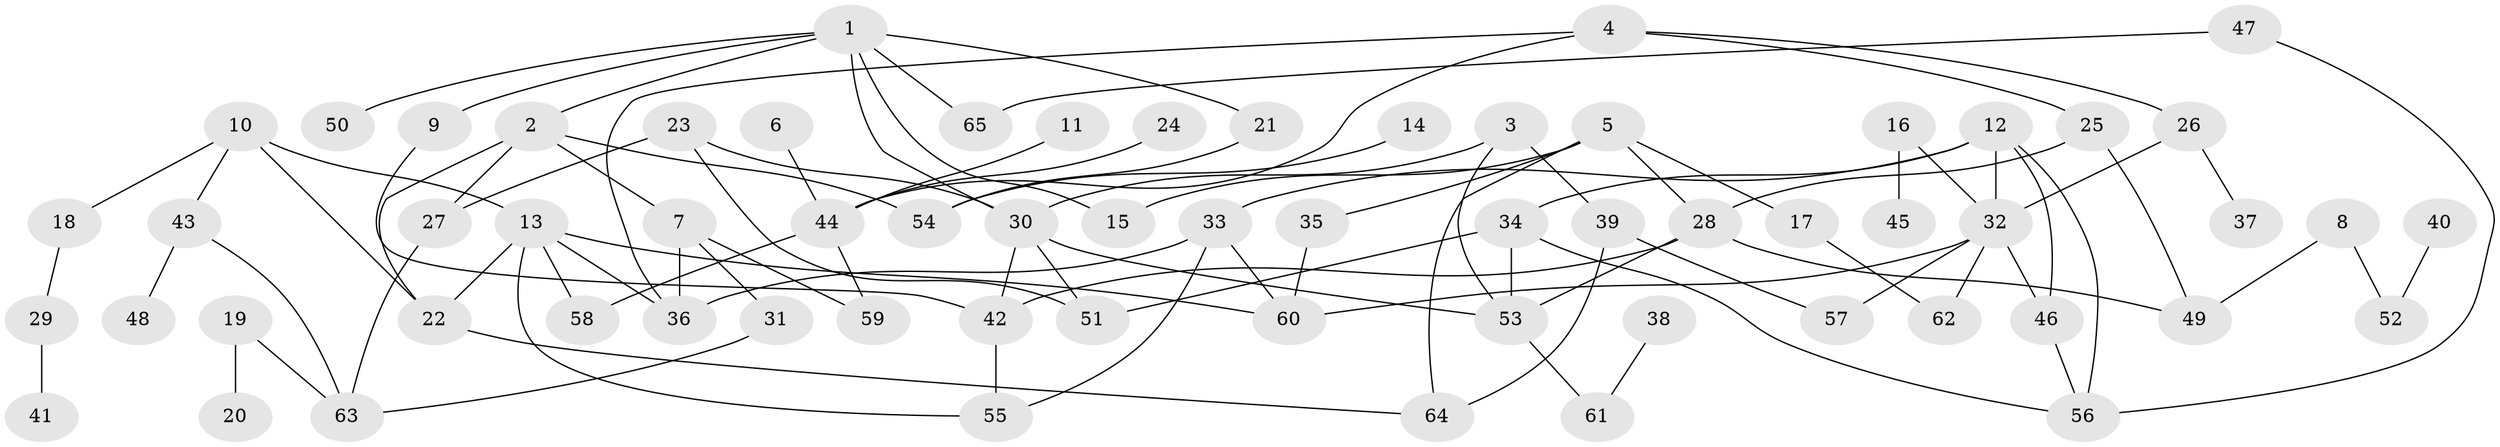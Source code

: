 // original degree distribution, {6: 0.031007751937984496, 7: 0.023255813953488372, 2: 0.3023255813953488, 3: 0.2248062015503876, 4: 0.06201550387596899, 5: 0.06201550387596899, 1: 0.29457364341085274}
// Generated by graph-tools (version 1.1) at 2025/01/03/09/25 03:01:02]
// undirected, 65 vertices, 95 edges
graph export_dot {
graph [start="1"]
  node [color=gray90,style=filled];
  1;
  2;
  3;
  4;
  5;
  6;
  7;
  8;
  9;
  10;
  11;
  12;
  13;
  14;
  15;
  16;
  17;
  18;
  19;
  20;
  21;
  22;
  23;
  24;
  25;
  26;
  27;
  28;
  29;
  30;
  31;
  32;
  33;
  34;
  35;
  36;
  37;
  38;
  39;
  40;
  41;
  42;
  43;
  44;
  45;
  46;
  47;
  48;
  49;
  50;
  51;
  52;
  53;
  54;
  55;
  56;
  57;
  58;
  59;
  60;
  61;
  62;
  63;
  64;
  65;
  1 -- 2 [weight=1.0];
  1 -- 9 [weight=1.0];
  1 -- 15 [weight=1.0];
  1 -- 21 [weight=1.0];
  1 -- 30 [weight=1.0];
  1 -- 50 [weight=1.0];
  1 -- 65 [weight=1.0];
  2 -- 7 [weight=1.0];
  2 -- 22 [weight=1.0];
  2 -- 27 [weight=1.0];
  2 -- 54 [weight=1.0];
  3 -- 30 [weight=1.0];
  3 -- 39 [weight=1.0];
  3 -- 53 [weight=1.0];
  4 -- 25 [weight=1.0];
  4 -- 26 [weight=1.0];
  4 -- 36 [weight=1.0];
  4 -- 44 [weight=1.0];
  5 -- 15 [weight=1.0];
  5 -- 17 [weight=1.0];
  5 -- 28 [weight=1.0];
  5 -- 35 [weight=1.0];
  5 -- 64 [weight=1.0];
  6 -- 44 [weight=1.0];
  7 -- 31 [weight=1.0];
  7 -- 36 [weight=1.0];
  7 -- 59 [weight=1.0];
  8 -- 49 [weight=1.0];
  8 -- 52 [weight=1.0];
  9 -- 42 [weight=1.0];
  10 -- 13 [weight=2.0];
  10 -- 18 [weight=1.0];
  10 -- 22 [weight=1.0];
  10 -- 43 [weight=1.0];
  11 -- 44 [weight=1.0];
  12 -- 32 [weight=1.0];
  12 -- 33 [weight=1.0];
  12 -- 34 [weight=1.0];
  12 -- 46 [weight=1.0];
  12 -- 56 [weight=1.0];
  13 -- 22 [weight=1.0];
  13 -- 36 [weight=1.0];
  13 -- 55 [weight=1.0];
  13 -- 58 [weight=1.0];
  13 -- 60 [weight=1.0];
  14 -- 54 [weight=1.0];
  16 -- 32 [weight=1.0];
  16 -- 45 [weight=1.0];
  17 -- 62 [weight=1.0];
  18 -- 29 [weight=1.0];
  19 -- 20 [weight=1.0];
  19 -- 63 [weight=1.0];
  21 -- 54 [weight=1.0];
  22 -- 64 [weight=1.0];
  23 -- 27 [weight=1.0];
  23 -- 30 [weight=1.0];
  23 -- 51 [weight=1.0];
  24 -- 44 [weight=1.0];
  25 -- 28 [weight=1.0];
  25 -- 49 [weight=1.0];
  26 -- 32 [weight=1.0];
  26 -- 37 [weight=1.0];
  27 -- 63 [weight=1.0];
  28 -- 42 [weight=1.0];
  28 -- 49 [weight=1.0];
  28 -- 53 [weight=1.0];
  29 -- 41 [weight=1.0];
  30 -- 42 [weight=1.0];
  30 -- 51 [weight=1.0];
  30 -- 53 [weight=1.0];
  31 -- 63 [weight=1.0];
  32 -- 46 [weight=1.0];
  32 -- 57 [weight=1.0];
  32 -- 60 [weight=1.0];
  32 -- 62 [weight=1.0];
  33 -- 36 [weight=1.0];
  33 -- 55 [weight=1.0];
  33 -- 60 [weight=1.0];
  34 -- 51 [weight=1.0];
  34 -- 53 [weight=1.0];
  34 -- 56 [weight=1.0];
  35 -- 60 [weight=1.0];
  38 -- 61 [weight=1.0];
  39 -- 57 [weight=1.0];
  39 -- 64 [weight=1.0];
  40 -- 52 [weight=1.0];
  42 -- 55 [weight=1.0];
  43 -- 48 [weight=1.0];
  43 -- 63 [weight=1.0];
  44 -- 58 [weight=1.0];
  44 -- 59 [weight=1.0];
  46 -- 56 [weight=1.0];
  47 -- 56 [weight=1.0];
  47 -- 65 [weight=1.0];
  53 -- 61 [weight=1.0];
}
